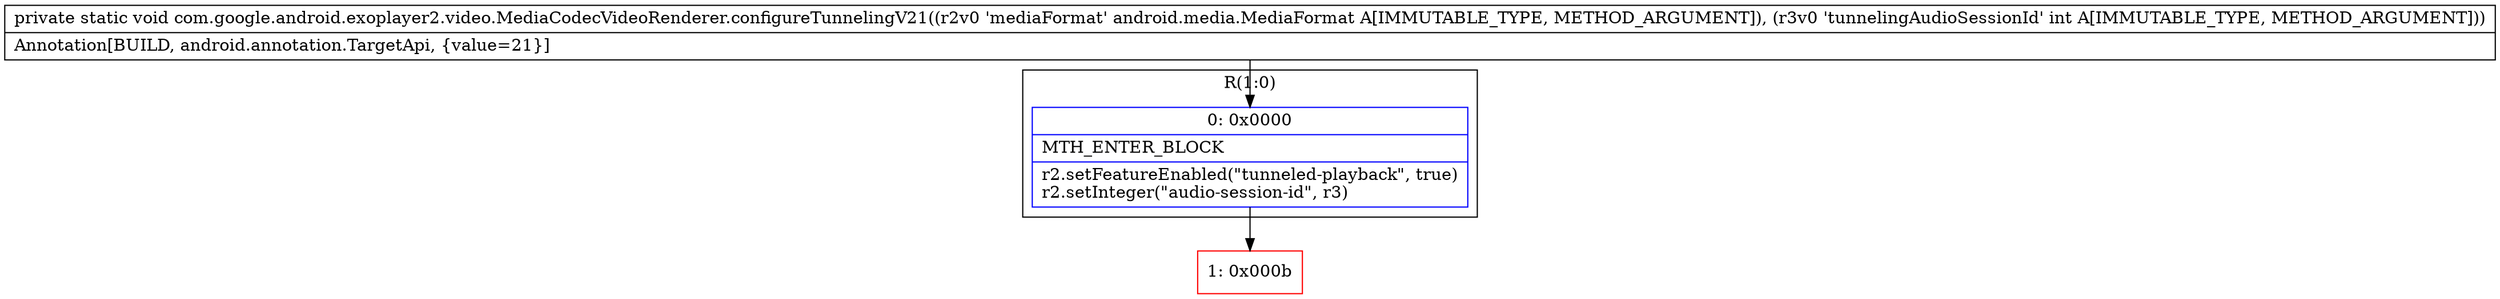 digraph "CFG forcom.google.android.exoplayer2.video.MediaCodecVideoRenderer.configureTunnelingV21(Landroid\/media\/MediaFormat;I)V" {
subgraph cluster_Region_1690179248 {
label = "R(1:0)";
node [shape=record,color=blue];
Node_0 [shape=record,label="{0\:\ 0x0000|MTH_ENTER_BLOCK\l|r2.setFeatureEnabled(\"tunneled\-playback\", true)\lr2.setInteger(\"audio\-session\-id\", r3)\l}"];
}
Node_1 [shape=record,color=red,label="{1\:\ 0x000b}"];
MethodNode[shape=record,label="{private static void com.google.android.exoplayer2.video.MediaCodecVideoRenderer.configureTunnelingV21((r2v0 'mediaFormat' android.media.MediaFormat A[IMMUTABLE_TYPE, METHOD_ARGUMENT]), (r3v0 'tunnelingAudioSessionId' int A[IMMUTABLE_TYPE, METHOD_ARGUMENT]))  | Annotation[BUILD, android.annotation.TargetApi, \{value=21\}]\l}"];
MethodNode -> Node_0;
Node_0 -> Node_1;
}

